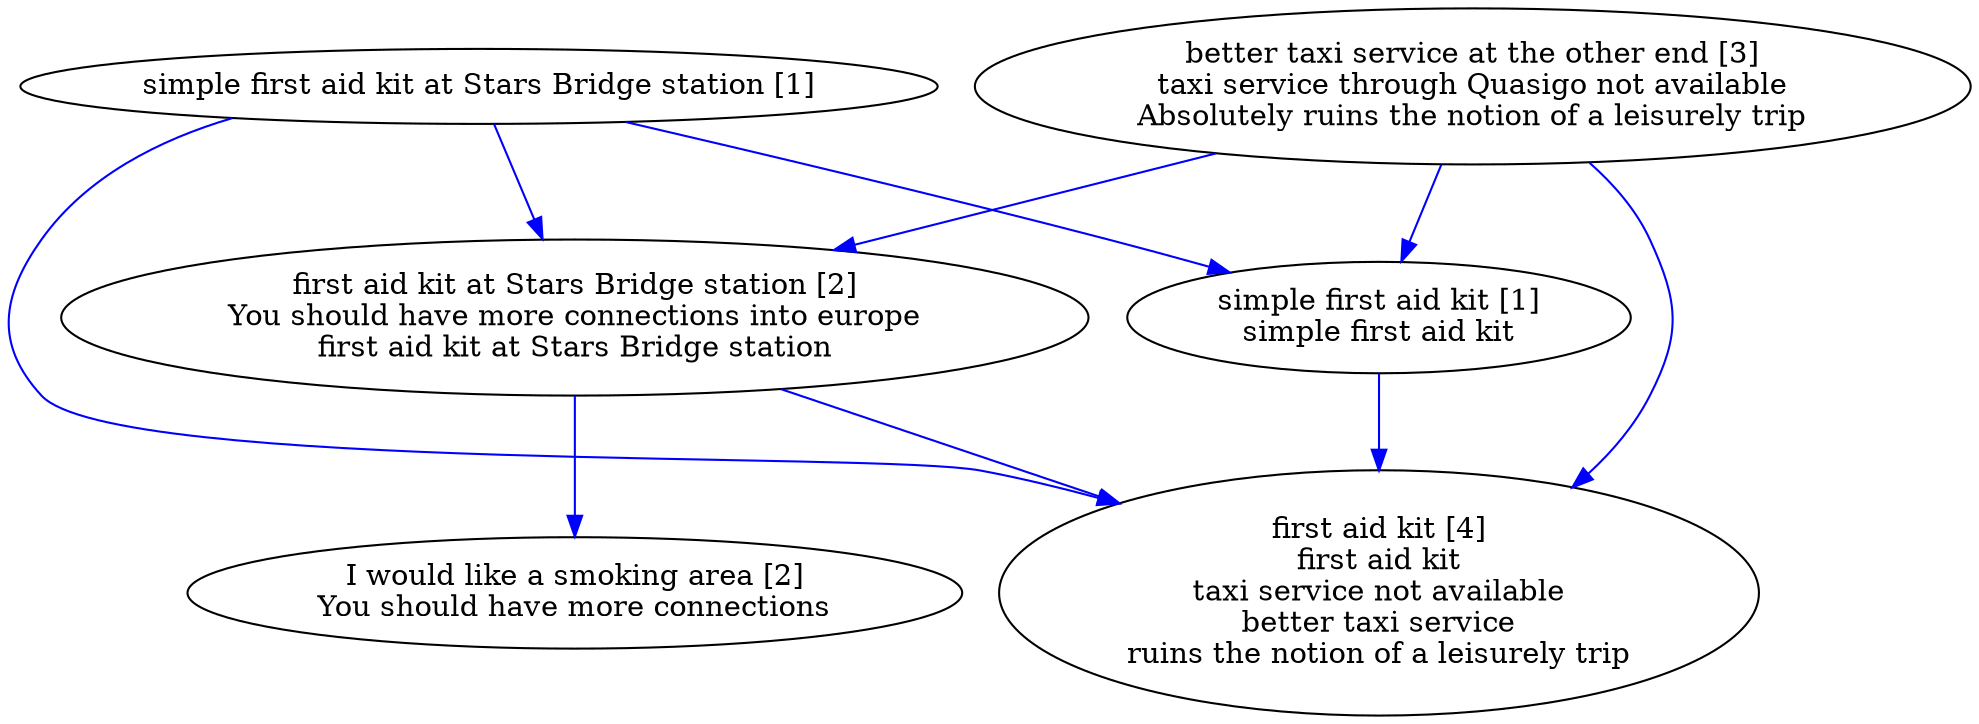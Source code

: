 digraph collapsedGraph {
"I would like a smoking area [2]\nYou should have more connections""first aid kit [4]\nfirst aid kit\ntaxi service not available\nbetter taxi service\nruins the notion of a leisurely trip""first aid kit at Stars Bridge station [2]\nYou should have more connections into europe\nfirst aid kit at Stars Bridge station""better taxi service at the other end [3]\ntaxi service through Quasigo not available\nAbsolutely ruins the notion of a leisurely trip""simple first aid kit at Stars Bridge station [1]""simple first aid kit [1]\nsimple first aid kit""better taxi service at the other end [3]\ntaxi service through Quasigo not available\nAbsolutely ruins the notion of a leisurely trip" -> "first aid kit [4]\nfirst aid kit\ntaxi service not available\nbetter taxi service\nruins the notion of a leisurely trip" [color=blue]
"first aid kit at Stars Bridge station [2]\nYou should have more connections into europe\nfirst aid kit at Stars Bridge station" -> "I would like a smoking area [2]\nYou should have more connections" [color=blue]
"simple first aid kit at Stars Bridge station [1]" -> "first aid kit at Stars Bridge station [2]\nYou should have more connections into europe\nfirst aid kit at Stars Bridge station" [color=blue]
"first aid kit at Stars Bridge station [2]\nYou should have more connections into europe\nfirst aid kit at Stars Bridge station" -> "first aid kit [4]\nfirst aid kit\ntaxi service not available\nbetter taxi service\nruins the notion of a leisurely trip" [color=blue]
"simple first aid kit at Stars Bridge station [1]" -> "simple first aid kit [1]\nsimple first aid kit" [color=blue]
"simple first aid kit [1]\nsimple first aid kit" -> "first aid kit [4]\nfirst aid kit\ntaxi service not available\nbetter taxi service\nruins the notion of a leisurely trip" [color=blue]
"simple first aid kit at Stars Bridge station [1]" -> "first aid kit [4]\nfirst aid kit\ntaxi service not available\nbetter taxi service\nruins the notion of a leisurely trip" [color=blue]
"better taxi service at the other end [3]\ntaxi service through Quasigo not available\nAbsolutely ruins the notion of a leisurely trip" -> "simple first aid kit [1]\nsimple first aid kit" [color=blue]
"better taxi service at the other end [3]\ntaxi service through Quasigo not available\nAbsolutely ruins the notion of a leisurely trip" -> "first aid kit at Stars Bridge station [2]\nYou should have more connections into europe\nfirst aid kit at Stars Bridge station" [color=blue]
}